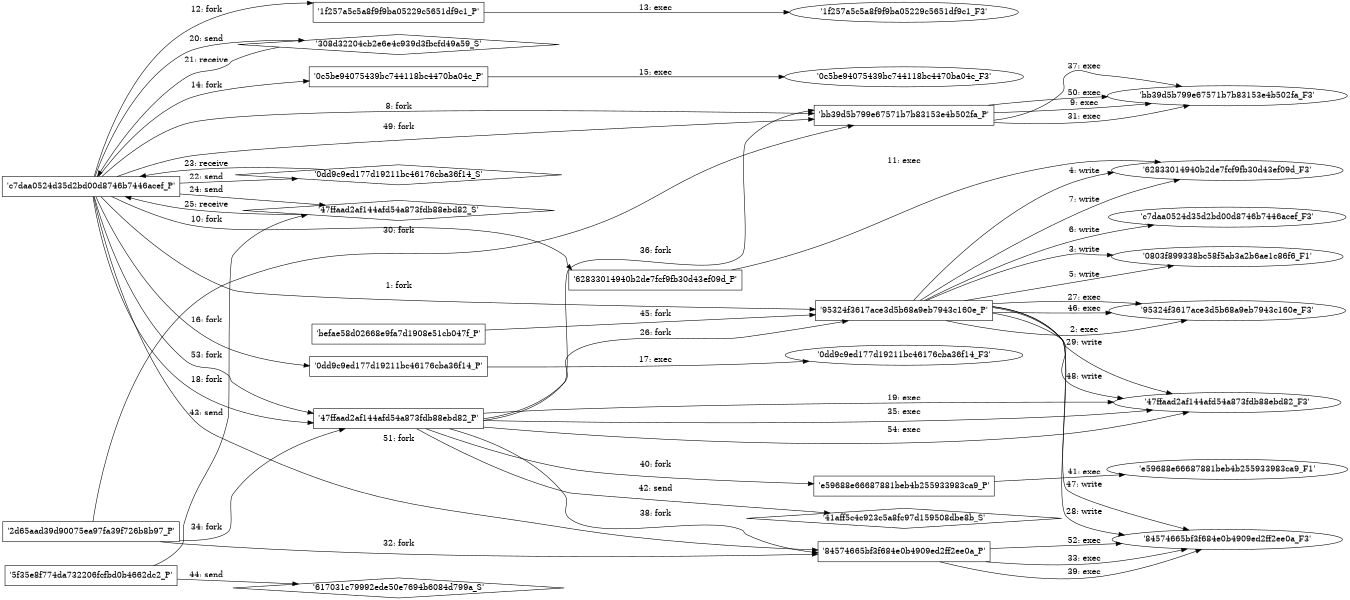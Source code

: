 digraph "D:\Learning\Paper\apt\基于CTI的攻击预警\Dataset\攻击图\ASGfromALLCTI\Vulnerability Spotlight Multiple Vulnerabilities in Moxa EDR-810 Industrial Secure Router.dot" {
rankdir="LR"
size="9"
fixedsize="false"
splines="true"
nodesep=0.3
ranksep=0
fontsize=10
overlap="scalexy"
engine= "neato"
	"'c7daa0524d35d2bd00d8746b7446acef_P'" [node_type=Process shape=box]
	"'95324f3617ace3d5b68a9eb7943c160e_P'" [node_type=Process shape=box]
	"'c7daa0524d35d2bd00d8746b7446acef_P'" -> "'95324f3617ace3d5b68a9eb7943c160e_P'" [label="1: fork"]
	"'95324f3617ace3d5b68a9eb7943c160e_P'" [node_type=Process shape=box]
	"'95324f3617ace3d5b68a9eb7943c160e_F3'" [node_type=File shape=ellipse]
	"'95324f3617ace3d5b68a9eb7943c160e_P'" -> "'95324f3617ace3d5b68a9eb7943c160e_F3'" [label="2: exec"]
	"'0803f899338bc58f5ab3a2b6ae1c86f6_F1'" [node_type=file shape=ellipse]
	"'95324f3617ace3d5b68a9eb7943c160e_P'" [node_type=Process shape=box]
	"'95324f3617ace3d5b68a9eb7943c160e_P'" -> "'0803f899338bc58f5ab3a2b6ae1c86f6_F1'" [label="3: write"]
	"'62833014940b2de7fcf9fb30d43ef09d_F3'" [node_type=file shape=ellipse]
	"'95324f3617ace3d5b68a9eb7943c160e_P'" [node_type=Process shape=box]
	"'95324f3617ace3d5b68a9eb7943c160e_P'" -> "'62833014940b2de7fcf9fb30d43ef09d_F3'" [label="4: write"]
	"'0803f899338bc58f5ab3a2b6ae1c86f6_F1'" [node_type=file shape=ellipse]
	"'95324f3617ace3d5b68a9eb7943c160e_P'" [node_type=Process shape=box]
	"'95324f3617ace3d5b68a9eb7943c160e_P'" -> "'0803f899338bc58f5ab3a2b6ae1c86f6_F1'" [label="5: write"]
	"'c7daa0524d35d2bd00d8746b7446acef_F3'" [node_type=file shape=ellipse]
	"'95324f3617ace3d5b68a9eb7943c160e_P'" [node_type=Process shape=box]
	"'95324f3617ace3d5b68a9eb7943c160e_P'" -> "'c7daa0524d35d2bd00d8746b7446acef_F3'" [label="6: write"]
	"'62833014940b2de7fcf9fb30d43ef09d_F3'" [node_type=file shape=ellipse]
	"'95324f3617ace3d5b68a9eb7943c160e_P'" [node_type=Process shape=box]
	"'95324f3617ace3d5b68a9eb7943c160e_P'" -> "'62833014940b2de7fcf9fb30d43ef09d_F3'" [label="7: write"]
	"'c7daa0524d35d2bd00d8746b7446acef_P'" [node_type=Process shape=box]
	"'bb39d5b799e67571b7b83153e4b502fa_P'" [node_type=Process shape=box]
	"'c7daa0524d35d2bd00d8746b7446acef_P'" -> "'bb39d5b799e67571b7b83153e4b502fa_P'" [label="8: fork"]
	"'bb39d5b799e67571b7b83153e4b502fa_P'" [node_type=Process shape=box]
	"'bb39d5b799e67571b7b83153e4b502fa_F3'" [node_type=File shape=ellipse]
	"'bb39d5b799e67571b7b83153e4b502fa_P'" -> "'bb39d5b799e67571b7b83153e4b502fa_F3'" [label="9: exec"]
	"'c7daa0524d35d2bd00d8746b7446acef_P'" [node_type=Process shape=box]
	"'62833014940b2de7fcf9fb30d43ef09d_P'" [node_type=Process shape=box]
	"'c7daa0524d35d2bd00d8746b7446acef_P'" -> "'62833014940b2de7fcf9fb30d43ef09d_P'" [label="10: fork"]
	"'62833014940b2de7fcf9fb30d43ef09d_P'" [node_type=Process shape=box]
	"'62833014940b2de7fcf9fb30d43ef09d_F3'" [node_type=File shape=ellipse]
	"'62833014940b2de7fcf9fb30d43ef09d_P'" -> "'62833014940b2de7fcf9fb30d43ef09d_F3'" [label="11: exec"]
	"'c7daa0524d35d2bd00d8746b7446acef_P'" [node_type=Process shape=box]
	"'1f257a5c5a8f9f9ba05229c5651df9c1_P'" [node_type=Process shape=box]
	"'c7daa0524d35d2bd00d8746b7446acef_P'" -> "'1f257a5c5a8f9f9ba05229c5651df9c1_P'" [label="12: fork"]
	"'1f257a5c5a8f9f9ba05229c5651df9c1_P'" [node_type=Process shape=box]
	"'1f257a5c5a8f9f9ba05229c5651df9c1_F3'" [node_type=File shape=ellipse]
	"'1f257a5c5a8f9f9ba05229c5651df9c1_P'" -> "'1f257a5c5a8f9f9ba05229c5651df9c1_F3'" [label="13: exec"]
	"'c7daa0524d35d2bd00d8746b7446acef_P'" [node_type=Process shape=box]
	"'0c5be94075439bc744118bc4470ba04c_P'" [node_type=Process shape=box]
	"'c7daa0524d35d2bd00d8746b7446acef_P'" -> "'0c5be94075439bc744118bc4470ba04c_P'" [label="14: fork"]
	"'0c5be94075439bc744118bc4470ba04c_P'" [node_type=Process shape=box]
	"'0c5be94075439bc744118bc4470ba04c_F3'" [node_type=File shape=ellipse]
	"'0c5be94075439bc744118bc4470ba04c_P'" -> "'0c5be94075439bc744118bc4470ba04c_F3'" [label="15: exec"]
	"'c7daa0524d35d2bd00d8746b7446acef_P'" [node_type=Process shape=box]
	"'0dd9c9ed177d19211bc46176cba36f14_P'" [node_type=Process shape=box]
	"'c7daa0524d35d2bd00d8746b7446acef_P'" -> "'0dd9c9ed177d19211bc46176cba36f14_P'" [label="16: fork"]
	"'0dd9c9ed177d19211bc46176cba36f14_P'" [node_type=Process shape=box]
	"'0dd9c9ed177d19211bc46176cba36f14_F3'" [node_type=File shape=ellipse]
	"'0dd9c9ed177d19211bc46176cba36f14_P'" -> "'0dd9c9ed177d19211bc46176cba36f14_F3'" [label="17: exec"]
	"'c7daa0524d35d2bd00d8746b7446acef_P'" [node_type=Process shape=box]
	"'47ffaad2af144afd54a873fdb88ebd82_P'" [node_type=Process shape=box]
	"'c7daa0524d35d2bd00d8746b7446acef_P'" -> "'47ffaad2af144afd54a873fdb88ebd82_P'" [label="18: fork"]
	"'47ffaad2af144afd54a873fdb88ebd82_P'" [node_type=Process shape=box]
	"'47ffaad2af144afd54a873fdb88ebd82_F3'" [node_type=File shape=ellipse]
	"'47ffaad2af144afd54a873fdb88ebd82_P'" -> "'47ffaad2af144afd54a873fdb88ebd82_F3'" [label="19: exec"]
	"'308d32204cb2e6e4c939d3fbcfd49a59_S'" [node_type=Socket shape=diamond]
	"'c7daa0524d35d2bd00d8746b7446acef_P'" [node_type=Process shape=box]
	"'c7daa0524d35d2bd00d8746b7446acef_P'" -> "'308d32204cb2e6e4c939d3fbcfd49a59_S'" [label="20: send"]
	"'308d32204cb2e6e4c939d3fbcfd49a59_S'" -> "'c7daa0524d35d2bd00d8746b7446acef_P'" [label="21: receive"]
	"'0dd9c9ed177d19211bc46176cba36f14_S'" [node_type=Socket shape=diamond]
	"'c7daa0524d35d2bd00d8746b7446acef_P'" [node_type=Process shape=box]
	"'c7daa0524d35d2bd00d8746b7446acef_P'" -> "'0dd9c9ed177d19211bc46176cba36f14_S'" [label="22: send"]
	"'0dd9c9ed177d19211bc46176cba36f14_S'" -> "'c7daa0524d35d2bd00d8746b7446acef_P'" [label="23: receive"]
	"'47ffaad2af144afd54a873fdb88ebd82_S'" [node_type=Socket shape=diamond]
	"'c7daa0524d35d2bd00d8746b7446acef_P'" [node_type=Process shape=box]
	"'c7daa0524d35d2bd00d8746b7446acef_P'" -> "'47ffaad2af144afd54a873fdb88ebd82_S'" [label="24: send"]
	"'47ffaad2af144afd54a873fdb88ebd82_S'" -> "'c7daa0524d35d2bd00d8746b7446acef_P'" [label="25: receive"]
	"'47ffaad2af144afd54a873fdb88ebd82_P'" [node_type=Process shape=box]
	"'95324f3617ace3d5b68a9eb7943c160e_P'" [node_type=Process shape=box]
	"'47ffaad2af144afd54a873fdb88ebd82_P'" -> "'95324f3617ace3d5b68a9eb7943c160e_P'" [label="26: fork"]
	"'95324f3617ace3d5b68a9eb7943c160e_P'" [node_type=Process shape=box]
	"'95324f3617ace3d5b68a9eb7943c160e_F3'" [node_type=File shape=ellipse]
	"'95324f3617ace3d5b68a9eb7943c160e_P'" -> "'95324f3617ace3d5b68a9eb7943c160e_F3'" [label="27: exec"]
	"'84574665bf3f684e0b4909ed2ff2ee0a_F3'" [node_type=file shape=ellipse]
	"'95324f3617ace3d5b68a9eb7943c160e_P'" [node_type=Process shape=box]
	"'95324f3617ace3d5b68a9eb7943c160e_P'" -> "'84574665bf3f684e0b4909ed2ff2ee0a_F3'" [label="28: write"]
	"'47ffaad2af144afd54a873fdb88ebd82_F3'" [node_type=file shape=ellipse]
	"'95324f3617ace3d5b68a9eb7943c160e_P'" [node_type=Process shape=box]
	"'95324f3617ace3d5b68a9eb7943c160e_P'" -> "'47ffaad2af144afd54a873fdb88ebd82_F3'" [label="29: write"]
	"'2d65aad39d90075ea97fa39f726b8b97_P'" [node_type=Process shape=box]
	"'bb39d5b799e67571b7b83153e4b502fa_P'" [node_type=Process shape=box]
	"'2d65aad39d90075ea97fa39f726b8b97_P'" -> "'bb39d5b799e67571b7b83153e4b502fa_P'" [label="30: fork"]
	"'bb39d5b799e67571b7b83153e4b502fa_P'" [node_type=Process shape=box]
	"'bb39d5b799e67571b7b83153e4b502fa_F3'" [node_type=File shape=ellipse]
	"'bb39d5b799e67571b7b83153e4b502fa_P'" -> "'bb39d5b799e67571b7b83153e4b502fa_F3'" [label="31: exec"]
	"'2d65aad39d90075ea97fa39f726b8b97_P'" [node_type=Process shape=box]
	"'84574665bf3f684e0b4909ed2ff2ee0a_P'" [node_type=Process shape=box]
	"'2d65aad39d90075ea97fa39f726b8b97_P'" -> "'84574665bf3f684e0b4909ed2ff2ee0a_P'" [label="32: fork"]
	"'84574665bf3f684e0b4909ed2ff2ee0a_P'" [node_type=Process shape=box]
	"'84574665bf3f684e0b4909ed2ff2ee0a_F3'" [node_type=File shape=ellipse]
	"'84574665bf3f684e0b4909ed2ff2ee0a_P'" -> "'84574665bf3f684e0b4909ed2ff2ee0a_F3'" [label="33: exec"]
	"'2d65aad39d90075ea97fa39f726b8b97_P'" [node_type=Process shape=box]
	"'47ffaad2af144afd54a873fdb88ebd82_P'" [node_type=Process shape=box]
	"'2d65aad39d90075ea97fa39f726b8b97_P'" -> "'47ffaad2af144afd54a873fdb88ebd82_P'" [label="34: fork"]
	"'47ffaad2af144afd54a873fdb88ebd82_P'" [node_type=Process shape=box]
	"'47ffaad2af144afd54a873fdb88ebd82_F3'" [node_type=File shape=ellipse]
	"'47ffaad2af144afd54a873fdb88ebd82_P'" -> "'47ffaad2af144afd54a873fdb88ebd82_F3'" [label="35: exec"]
	"'47ffaad2af144afd54a873fdb88ebd82_P'" [node_type=Process shape=box]
	"'bb39d5b799e67571b7b83153e4b502fa_P'" [node_type=Process shape=box]
	"'47ffaad2af144afd54a873fdb88ebd82_P'" -> "'bb39d5b799e67571b7b83153e4b502fa_P'" [label="36: fork"]
	"'bb39d5b799e67571b7b83153e4b502fa_P'" [node_type=Process shape=box]
	"'bb39d5b799e67571b7b83153e4b502fa_F3'" [node_type=File shape=ellipse]
	"'bb39d5b799e67571b7b83153e4b502fa_P'" -> "'bb39d5b799e67571b7b83153e4b502fa_F3'" [label="37: exec"]
	"'47ffaad2af144afd54a873fdb88ebd82_P'" [node_type=Process shape=box]
	"'84574665bf3f684e0b4909ed2ff2ee0a_P'" [node_type=Process shape=box]
	"'47ffaad2af144afd54a873fdb88ebd82_P'" -> "'84574665bf3f684e0b4909ed2ff2ee0a_P'" [label="38: fork"]
	"'84574665bf3f684e0b4909ed2ff2ee0a_P'" [node_type=Process shape=box]
	"'84574665bf3f684e0b4909ed2ff2ee0a_F3'" [node_type=File shape=ellipse]
	"'84574665bf3f684e0b4909ed2ff2ee0a_P'" -> "'84574665bf3f684e0b4909ed2ff2ee0a_F3'" [label="39: exec"]
	"'47ffaad2af144afd54a873fdb88ebd82_P'" [node_type=Process shape=box]
	"'e59688e66687881beb4b255933983ca9_P'" [node_type=Process shape=box]
	"'47ffaad2af144afd54a873fdb88ebd82_P'" -> "'e59688e66687881beb4b255933983ca9_P'" [label="40: fork"]
	"'e59688e66687881beb4b255933983ca9_P'" [node_type=Process shape=box]
	"'e59688e66687881beb4b255933983ca9_F1'" [node_type=File shape=ellipse]
	"'e59688e66687881beb4b255933983ca9_P'" -> "'e59688e66687881beb4b255933983ca9_F1'" [label="41: exec"]
	"'41aff5c4c923c5a8fc97d159508dbe8b_S'" [node_type=Socket shape=diamond]
	"'47ffaad2af144afd54a873fdb88ebd82_P'" [node_type=Process shape=box]
	"'47ffaad2af144afd54a873fdb88ebd82_P'" -> "'41aff5c4c923c5a8fc97d159508dbe8b_S'" [label="42: send"]
	"'47ffaad2af144afd54a873fdb88ebd82_S'" [node_type=Socket shape=diamond]
	"'5f35e8f774da732206fcfbd0b4662dc2_P'" [node_type=Process shape=box]
	"'5f35e8f774da732206fcfbd0b4662dc2_P'" -> "'47ffaad2af144afd54a873fdb88ebd82_S'" [label="43: send"]
	"'617031c79992ede50e7694b6084d799a_S'" [node_type=Socket shape=diamond]
	"'5f35e8f774da732206fcfbd0b4662dc2_P'" [node_type=Process shape=box]
	"'5f35e8f774da732206fcfbd0b4662dc2_P'" -> "'617031c79992ede50e7694b6084d799a_S'" [label="44: send"]
	"'befae58d02668e9fa7d1908e51cb047f_P'" [node_type=Process shape=box]
	"'95324f3617ace3d5b68a9eb7943c160e_P'" [node_type=Process shape=box]
	"'befae58d02668e9fa7d1908e51cb047f_P'" -> "'95324f3617ace3d5b68a9eb7943c160e_P'" [label="45: fork"]
	"'95324f3617ace3d5b68a9eb7943c160e_P'" [node_type=Process shape=box]
	"'95324f3617ace3d5b68a9eb7943c160e_F3'" [node_type=File shape=ellipse]
	"'95324f3617ace3d5b68a9eb7943c160e_P'" -> "'95324f3617ace3d5b68a9eb7943c160e_F3'" [label="46: exec"]
	"'84574665bf3f684e0b4909ed2ff2ee0a_F3'" [node_type=file shape=ellipse]
	"'95324f3617ace3d5b68a9eb7943c160e_P'" [node_type=Process shape=box]
	"'95324f3617ace3d5b68a9eb7943c160e_P'" -> "'84574665bf3f684e0b4909ed2ff2ee0a_F3'" [label="47: write"]
	"'47ffaad2af144afd54a873fdb88ebd82_F3'" [node_type=file shape=ellipse]
	"'95324f3617ace3d5b68a9eb7943c160e_P'" [node_type=Process shape=box]
	"'95324f3617ace3d5b68a9eb7943c160e_P'" -> "'47ffaad2af144afd54a873fdb88ebd82_F3'" [label="48: write"]
	"'c7daa0524d35d2bd00d8746b7446acef_P'" [node_type=Process shape=box]
	"'bb39d5b799e67571b7b83153e4b502fa_P'" [node_type=Process shape=box]
	"'c7daa0524d35d2bd00d8746b7446acef_P'" -> "'bb39d5b799e67571b7b83153e4b502fa_P'" [label="49: fork"]
	"'bb39d5b799e67571b7b83153e4b502fa_P'" [node_type=Process shape=box]
	"'bb39d5b799e67571b7b83153e4b502fa_F3'" [node_type=File shape=ellipse]
	"'bb39d5b799e67571b7b83153e4b502fa_P'" -> "'bb39d5b799e67571b7b83153e4b502fa_F3'" [label="50: exec"]
	"'c7daa0524d35d2bd00d8746b7446acef_P'" [node_type=Process shape=box]
	"'84574665bf3f684e0b4909ed2ff2ee0a_P'" [node_type=Process shape=box]
	"'c7daa0524d35d2bd00d8746b7446acef_P'" -> "'84574665bf3f684e0b4909ed2ff2ee0a_P'" [label="51: fork"]
	"'84574665bf3f684e0b4909ed2ff2ee0a_P'" [node_type=Process shape=box]
	"'84574665bf3f684e0b4909ed2ff2ee0a_F3'" [node_type=File shape=ellipse]
	"'84574665bf3f684e0b4909ed2ff2ee0a_P'" -> "'84574665bf3f684e0b4909ed2ff2ee0a_F3'" [label="52: exec"]
	"'c7daa0524d35d2bd00d8746b7446acef_P'" [node_type=Process shape=box]
	"'47ffaad2af144afd54a873fdb88ebd82_P'" [node_type=Process shape=box]
	"'c7daa0524d35d2bd00d8746b7446acef_P'" -> "'47ffaad2af144afd54a873fdb88ebd82_P'" [label="53: fork"]
	"'47ffaad2af144afd54a873fdb88ebd82_P'" [node_type=Process shape=box]
	"'47ffaad2af144afd54a873fdb88ebd82_F3'" [node_type=File shape=ellipse]
	"'47ffaad2af144afd54a873fdb88ebd82_P'" -> "'47ffaad2af144afd54a873fdb88ebd82_F3'" [label="54: exec"]
}
